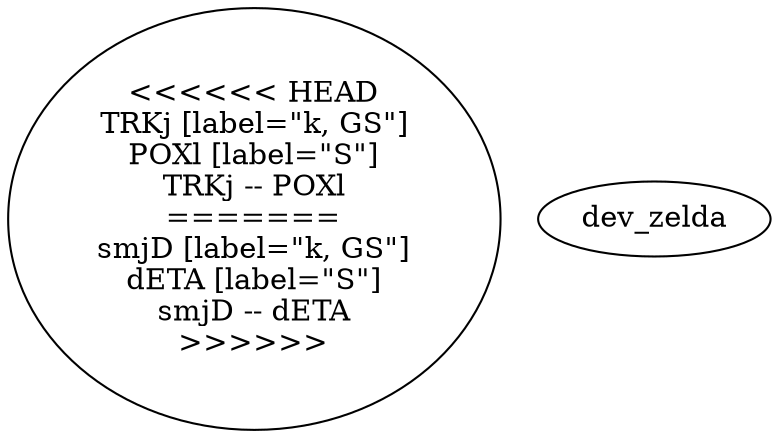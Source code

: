 graph {
<<<<<<< HEAD
TRKj [label="k, GS"]
POXl [label="S"]
TRKj -- POXl
=======
smjD [label="k, GS"]
dETA [label="S"]
smjD -- dETA
>>>>>>> dev_zelda
}